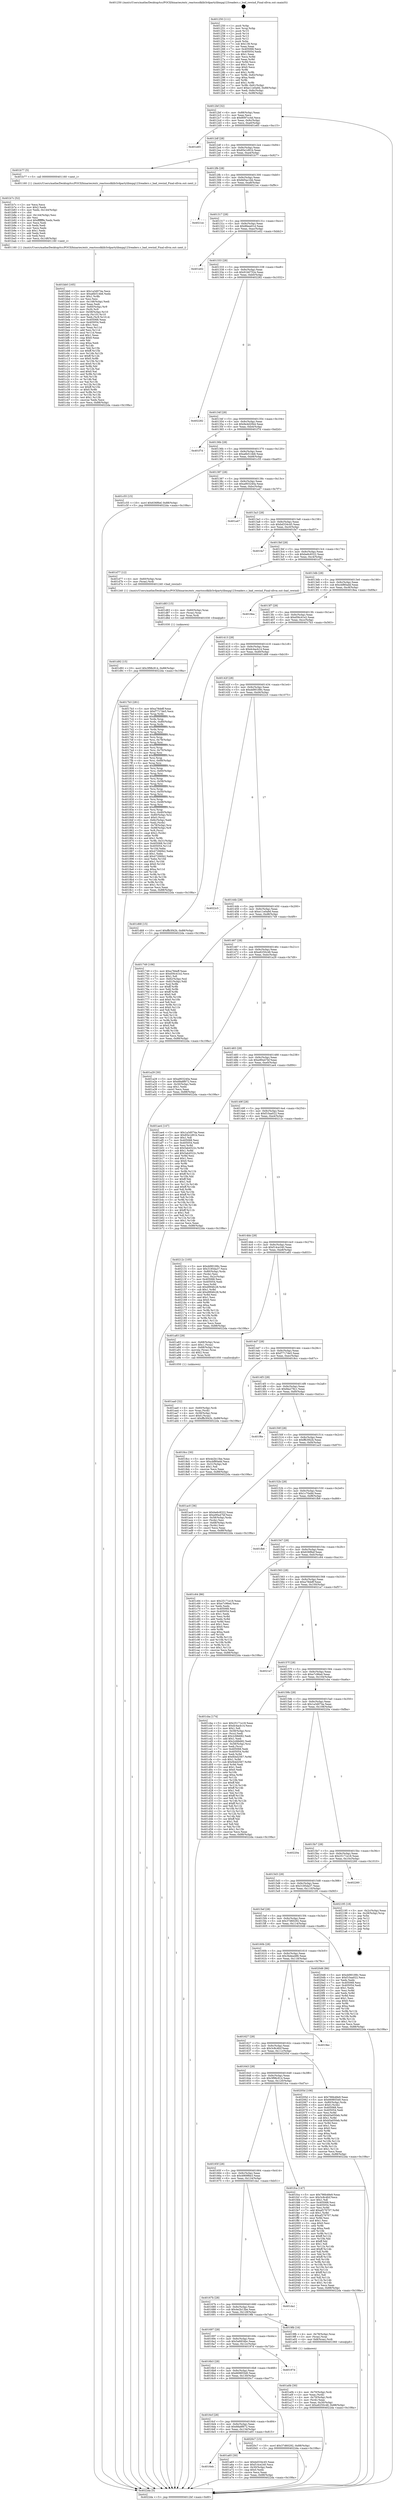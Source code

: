 digraph "0x401250" {
  label = "0x401250 (/mnt/c/Users/mathe/Desktop/tcc/POCII/binaries/extr_reactossdklib3rdpartylibmpg123readers.c_bad_rewind_Final-ollvm.out::main(0))"
  labelloc = "t"
  node[shape=record]

  Entry [label="",width=0.3,height=0.3,shape=circle,fillcolor=black,style=filled]
  "0x4012bf" [label="{
     0x4012bf [32]\l
     | [instrs]\l
     &nbsp;&nbsp;0x4012bf \<+6\>: mov -0x88(%rbp),%eax\l
     &nbsp;&nbsp;0x4012c5 \<+2\>: mov %eax,%ecx\l
     &nbsp;&nbsp;0x4012c7 \<+6\>: sub $0x8097cc4d,%ecx\l
     &nbsp;&nbsp;0x4012cd \<+6\>: mov %eax,-0x9c(%rbp)\l
     &nbsp;&nbsp;0x4012d3 \<+6\>: mov %ecx,-0xa0(%rbp)\l
     &nbsp;&nbsp;0x4012d9 \<+6\>: je 0000000000401e65 \<main+0xc15\>\l
  }"]
  "0x401e65" [label="{
     0x401e65\l
  }", style=dashed]
  "0x4012df" [label="{
     0x4012df [28]\l
     | [instrs]\l
     &nbsp;&nbsp;0x4012df \<+5\>: jmp 00000000004012e4 \<main+0x94\>\l
     &nbsp;&nbsp;0x4012e4 \<+6\>: mov -0x9c(%rbp),%eax\l
     &nbsp;&nbsp;0x4012ea \<+5\>: sub $0x85e1d91b,%eax\l
     &nbsp;&nbsp;0x4012ef \<+6\>: mov %eax,-0xa4(%rbp)\l
     &nbsp;&nbsp;0x4012f5 \<+6\>: je 0000000000401b77 \<main+0x927\>\l
  }"]
  Exit [label="",width=0.3,height=0.3,shape=circle,fillcolor=black,style=filled,peripheries=2]
  "0x401b77" [label="{
     0x401b77 [5]\l
     | [instrs]\l
     &nbsp;&nbsp;0x401b77 \<+5\>: call 0000000000401160 \<next_i\>\l
     | [calls]\l
     &nbsp;&nbsp;0x401160 \{1\} (/mnt/c/Users/mathe/Desktop/tcc/POCII/binaries/extr_reactossdklib3rdpartylibmpg123readers.c_bad_rewind_Final-ollvm.out::next_i)\l
  }"]
  "0x4012fb" [label="{
     0x4012fb [28]\l
     | [instrs]\l
     &nbsp;&nbsp;0x4012fb \<+5\>: jmp 0000000000401300 \<main+0xb0\>\l
     &nbsp;&nbsp;0x401300 \<+6\>: mov -0x9c(%rbp),%eax\l
     &nbsp;&nbsp;0x401306 \<+5\>: sub $0x8d5ac1bb,%eax\l
     &nbsp;&nbsp;0x40130b \<+6\>: mov %eax,-0xa8(%rbp)\l
     &nbsp;&nbsp;0x401311 \<+6\>: je 00000000004021ec \<main+0xf9c\>\l
  }"]
  "0x401d92" [label="{
     0x401d92 [15]\l
     | [instrs]\l
     &nbsp;&nbsp;0x401d92 \<+10\>: movl $0x3f98c914,-0x88(%rbp)\l
     &nbsp;&nbsp;0x401d9c \<+5\>: jmp 00000000004022da \<main+0x108a\>\l
  }"]
  "0x4021ec" [label="{
     0x4021ec\l
  }", style=dashed]
  "0x401317" [label="{
     0x401317 [28]\l
     | [instrs]\l
     &nbsp;&nbsp;0x401317 \<+5\>: jmp 000000000040131c \<main+0xcc\>\l
     &nbsp;&nbsp;0x40131c \<+6\>: mov -0x9c(%rbp),%eax\l
     &nbsp;&nbsp;0x401322 \<+5\>: sub $0x8feee01d,%eax\l
     &nbsp;&nbsp;0x401327 \<+6\>: mov %eax,-0xac(%rbp)\l
     &nbsp;&nbsp;0x40132d \<+6\>: je 0000000000401e02 \<main+0xbb2\>\l
  }"]
  "0x401d83" [label="{
     0x401d83 [15]\l
     | [instrs]\l
     &nbsp;&nbsp;0x401d83 \<+4\>: mov -0x60(%rbp),%rax\l
     &nbsp;&nbsp;0x401d87 \<+3\>: mov (%rax),%rax\l
     &nbsp;&nbsp;0x401d8a \<+3\>: mov %rax,%rdi\l
     &nbsp;&nbsp;0x401d8d \<+5\>: call 0000000000401030 \<free@plt\>\l
     | [calls]\l
     &nbsp;&nbsp;0x401030 \{1\} (unknown)\l
  }"]
  "0x401e02" [label="{
     0x401e02\l
  }", style=dashed]
  "0x401333" [label="{
     0x401333 [28]\l
     | [instrs]\l
     &nbsp;&nbsp;0x401333 \<+5\>: jmp 0000000000401338 \<main+0xe8\>\l
     &nbsp;&nbsp;0x401338 \<+6\>: mov -0x9c(%rbp),%eax\l
     &nbsp;&nbsp;0x40133e \<+5\>: sub $0x91b6752e,%eax\l
     &nbsp;&nbsp;0x401343 \<+6\>: mov %eax,-0xb0(%rbp)\l
     &nbsp;&nbsp;0x401349 \<+6\>: je 0000000000402282 \<main+0x1032\>\l
  }"]
  "0x401bb0" [label="{
     0x401bb0 [165]\l
     | [instrs]\l
     &nbsp;&nbsp;0x401bb0 \<+5\>: mov $0x1a3d074a,%ecx\l
     &nbsp;&nbsp;0x401bb5 \<+5\>: mov $0xa6b514b6,%edx\l
     &nbsp;&nbsp;0x401bba \<+3\>: mov $0x1,%r8b\l
     &nbsp;&nbsp;0x401bbd \<+2\>: xor %esi,%esi\l
     &nbsp;&nbsp;0x401bbf \<+6\>: mov -0x148(%rbp),%edi\l
     &nbsp;&nbsp;0x401bc5 \<+3\>: imul %eax,%edi\l
     &nbsp;&nbsp;0x401bc8 \<+4\>: mov -0x60(%rbp),%r9\l
     &nbsp;&nbsp;0x401bcc \<+3\>: mov (%r9),%r9\l
     &nbsp;&nbsp;0x401bcf \<+4\>: mov -0x58(%rbp),%r10\l
     &nbsp;&nbsp;0x401bd3 \<+3\>: movslq (%r10),%r10\l
     &nbsp;&nbsp;0x401bd6 \<+4\>: mov %edi,(%r9,%r10,4)\l
     &nbsp;&nbsp;0x401bda \<+7\>: mov 0x405068,%eax\l
     &nbsp;&nbsp;0x401be1 \<+7\>: mov 0x405054,%edi\l
     &nbsp;&nbsp;0x401be8 \<+3\>: sub $0x1,%esi\l
     &nbsp;&nbsp;0x401beb \<+3\>: mov %eax,%r11d\l
     &nbsp;&nbsp;0x401bee \<+3\>: add %esi,%r11d\l
     &nbsp;&nbsp;0x401bf1 \<+4\>: imul %r11d,%eax\l
     &nbsp;&nbsp;0x401bf5 \<+3\>: and $0x1,%eax\l
     &nbsp;&nbsp;0x401bf8 \<+3\>: cmp $0x0,%eax\l
     &nbsp;&nbsp;0x401bfb \<+3\>: sete %bl\l
     &nbsp;&nbsp;0x401bfe \<+3\>: cmp $0xa,%edi\l
     &nbsp;&nbsp;0x401c01 \<+4\>: setl %r14b\l
     &nbsp;&nbsp;0x401c05 \<+3\>: mov %bl,%r15b\l
     &nbsp;&nbsp;0x401c08 \<+4\>: xor $0xff,%r15b\l
     &nbsp;&nbsp;0x401c0c \<+3\>: mov %r14b,%r12b\l
     &nbsp;&nbsp;0x401c0f \<+4\>: xor $0xff,%r12b\l
     &nbsp;&nbsp;0x401c13 \<+4\>: xor $0x0,%r8b\l
     &nbsp;&nbsp;0x401c17 \<+3\>: mov %r15b,%r13b\l
     &nbsp;&nbsp;0x401c1a \<+4\>: and $0x0,%r13b\l
     &nbsp;&nbsp;0x401c1e \<+3\>: and %r8b,%bl\l
     &nbsp;&nbsp;0x401c21 \<+3\>: mov %r12b,%al\l
     &nbsp;&nbsp;0x401c24 \<+2\>: and $0x0,%al\l
     &nbsp;&nbsp;0x401c26 \<+3\>: and %r8b,%r14b\l
     &nbsp;&nbsp;0x401c29 \<+3\>: or %bl,%r13b\l
     &nbsp;&nbsp;0x401c2c \<+3\>: or %r14b,%al\l
     &nbsp;&nbsp;0x401c2f \<+3\>: xor %al,%r13b\l
     &nbsp;&nbsp;0x401c32 \<+3\>: or %r12b,%r15b\l
     &nbsp;&nbsp;0x401c35 \<+4\>: xor $0xff,%r15b\l
     &nbsp;&nbsp;0x401c39 \<+4\>: or $0x0,%r8b\l
     &nbsp;&nbsp;0x401c3d \<+3\>: and %r8b,%r15b\l
     &nbsp;&nbsp;0x401c40 \<+3\>: or %r15b,%r13b\l
     &nbsp;&nbsp;0x401c43 \<+4\>: test $0x1,%r13b\l
     &nbsp;&nbsp;0x401c47 \<+3\>: cmovne %edx,%ecx\l
     &nbsp;&nbsp;0x401c4a \<+6\>: mov %ecx,-0x88(%rbp)\l
     &nbsp;&nbsp;0x401c50 \<+5\>: jmp 00000000004022da \<main+0x108a\>\l
  }"]
  "0x402282" [label="{
     0x402282\l
  }", style=dashed]
  "0x40134f" [label="{
     0x40134f [28]\l
     | [instrs]\l
     &nbsp;&nbsp;0x40134f \<+5\>: jmp 0000000000401354 \<main+0x104\>\l
     &nbsp;&nbsp;0x401354 \<+6\>: mov -0x9c(%rbp),%eax\l
     &nbsp;&nbsp;0x40135a \<+5\>: sub $0x9e4d20b4,%eax\l
     &nbsp;&nbsp;0x40135f \<+6\>: mov %eax,-0xb4(%rbp)\l
     &nbsp;&nbsp;0x401365 \<+6\>: je 0000000000401f7d \<main+0xd2d\>\l
  }"]
  "0x401b7c" [label="{
     0x401b7c [52]\l
     | [instrs]\l
     &nbsp;&nbsp;0x401b7c \<+2\>: xor %ecx,%ecx\l
     &nbsp;&nbsp;0x401b7e \<+5\>: mov $0x2,%edx\l
     &nbsp;&nbsp;0x401b83 \<+6\>: mov %edx,-0x144(%rbp)\l
     &nbsp;&nbsp;0x401b89 \<+1\>: cltd\l
     &nbsp;&nbsp;0x401b8a \<+6\>: mov -0x144(%rbp),%esi\l
     &nbsp;&nbsp;0x401b90 \<+2\>: idiv %esi\l
     &nbsp;&nbsp;0x401b92 \<+6\>: imul $0xfffffffe,%edx,%edx\l
     &nbsp;&nbsp;0x401b98 \<+2\>: mov %ecx,%edi\l
     &nbsp;&nbsp;0x401b9a \<+2\>: sub %edx,%edi\l
     &nbsp;&nbsp;0x401b9c \<+2\>: mov %ecx,%edx\l
     &nbsp;&nbsp;0x401b9e \<+3\>: sub $0x1,%edx\l
     &nbsp;&nbsp;0x401ba1 \<+2\>: add %edx,%edi\l
     &nbsp;&nbsp;0x401ba3 \<+2\>: sub %edi,%ecx\l
     &nbsp;&nbsp;0x401ba5 \<+6\>: mov %ecx,-0x148(%rbp)\l
     &nbsp;&nbsp;0x401bab \<+5\>: call 0000000000401160 \<next_i\>\l
     | [calls]\l
     &nbsp;&nbsp;0x401160 \{1\} (/mnt/c/Users/mathe/Desktop/tcc/POCII/binaries/extr_reactossdklib3rdpartylibmpg123readers.c_bad_rewind_Final-ollvm.out::next_i)\l
  }"]
  "0x401f7d" [label="{
     0x401f7d\l
  }", style=dashed]
  "0x40136b" [label="{
     0x40136b [28]\l
     | [instrs]\l
     &nbsp;&nbsp;0x40136b \<+5\>: jmp 0000000000401370 \<main+0x120\>\l
     &nbsp;&nbsp;0x401370 \<+6\>: mov -0x9c(%rbp),%eax\l
     &nbsp;&nbsp;0x401376 \<+5\>: sub $0xa6b514b6,%eax\l
     &nbsp;&nbsp;0x40137b \<+6\>: mov %eax,-0xb8(%rbp)\l
     &nbsp;&nbsp;0x401381 \<+6\>: je 0000000000401c55 \<main+0xa05\>\l
  }"]
  "0x401aa0" [label="{
     0x401aa0 [32]\l
     | [instrs]\l
     &nbsp;&nbsp;0x401aa0 \<+4\>: mov -0x60(%rbp),%rdi\l
     &nbsp;&nbsp;0x401aa4 \<+3\>: mov %rax,(%rdi)\l
     &nbsp;&nbsp;0x401aa7 \<+4\>: mov -0x58(%rbp),%rax\l
     &nbsp;&nbsp;0x401aab \<+6\>: movl $0x0,(%rax)\l
     &nbsp;&nbsp;0x401ab1 \<+10\>: movl $0xffb3f42b,-0x88(%rbp)\l
     &nbsp;&nbsp;0x401abb \<+5\>: jmp 00000000004022da \<main+0x108a\>\l
  }"]
  "0x401c55" [label="{
     0x401c55 [15]\l
     | [instrs]\l
     &nbsp;&nbsp;0x401c55 \<+10\>: movl $0x636f6ef,-0x88(%rbp)\l
     &nbsp;&nbsp;0x401c5f \<+5\>: jmp 00000000004022da \<main+0x108a\>\l
  }"]
  "0x401387" [label="{
     0x401387 [28]\l
     | [instrs]\l
     &nbsp;&nbsp;0x401387 \<+5\>: jmp 000000000040138c \<main+0x13c\>\l
     &nbsp;&nbsp;0x40138c \<+6\>: mov -0x9c(%rbp),%eax\l
     &nbsp;&nbsp;0x401392 \<+5\>: sub $0xa903240a,%eax\l
     &nbsp;&nbsp;0x401397 \<+6\>: mov %eax,-0xbc(%rbp)\l
     &nbsp;&nbsp;0x40139d \<+6\>: je 0000000000401a47 \<main+0x7f7\>\l
  }"]
  "0x4016eb" [label="{
     0x4016eb\l
  }", style=dashed]
  "0x401a47" [label="{
     0x401a47\l
  }", style=dashed]
  "0x4013a3" [label="{
     0x4013a3 [28]\l
     | [instrs]\l
     &nbsp;&nbsp;0x4013a3 \<+5\>: jmp 00000000004013a8 \<main+0x158\>\l
     &nbsp;&nbsp;0x4013a8 \<+6\>: mov -0x9c(%rbp),%eax\l
     &nbsp;&nbsp;0x4013ae \<+5\>: sub $0xbd334c45,%eax\l
     &nbsp;&nbsp;0x4013b3 \<+6\>: mov %eax,-0xc0(%rbp)\l
     &nbsp;&nbsp;0x4013b9 \<+6\>: je 0000000000401fa7 \<main+0xd57\>\l
  }"]
  "0x401a65" [label="{
     0x401a65 [30]\l
     | [instrs]\l
     &nbsp;&nbsp;0x401a65 \<+5\>: mov $0xbd334c45,%eax\l
     &nbsp;&nbsp;0x401a6a \<+5\>: mov $0xf14ce240,%ecx\l
     &nbsp;&nbsp;0x401a6f \<+3\>: mov -0x30(%rbp),%edx\l
     &nbsp;&nbsp;0x401a72 \<+3\>: cmp $0x0,%edx\l
     &nbsp;&nbsp;0x401a75 \<+3\>: cmove %ecx,%eax\l
     &nbsp;&nbsp;0x401a78 \<+6\>: mov %eax,-0x88(%rbp)\l
     &nbsp;&nbsp;0x401a7e \<+5\>: jmp 00000000004022da \<main+0x108a\>\l
  }"]
  "0x401fa7" [label="{
     0x401fa7\l
  }", style=dashed]
  "0x4013bf" [label="{
     0x4013bf [28]\l
     | [instrs]\l
     &nbsp;&nbsp;0x4013bf \<+5\>: jmp 00000000004013c4 \<main+0x174\>\l
     &nbsp;&nbsp;0x4013c4 \<+6\>: mov -0x9c(%rbp),%eax\l
     &nbsp;&nbsp;0x4013ca \<+5\>: sub $0xbe6c8322,%eax\l
     &nbsp;&nbsp;0x4013cf \<+6\>: mov %eax,-0xc4(%rbp)\l
     &nbsp;&nbsp;0x4013d5 \<+6\>: je 0000000000401d77 \<main+0xb27\>\l
  }"]
  "0x4016cf" [label="{
     0x4016cf [28]\l
     | [instrs]\l
     &nbsp;&nbsp;0x4016cf \<+5\>: jmp 00000000004016d4 \<main+0x484\>\l
     &nbsp;&nbsp;0x4016d4 \<+6\>: mov -0x9c(%rbp),%eax\l
     &nbsp;&nbsp;0x4016da \<+5\>: sub $0x68a8f672,%eax\l
     &nbsp;&nbsp;0x4016df \<+6\>: mov %eax,-0x134(%rbp)\l
     &nbsp;&nbsp;0x4016e5 \<+6\>: je 0000000000401a65 \<main+0x815\>\l
  }"]
  "0x401d77" [label="{
     0x401d77 [12]\l
     | [instrs]\l
     &nbsp;&nbsp;0x401d77 \<+4\>: mov -0x60(%rbp),%rax\l
     &nbsp;&nbsp;0x401d7b \<+3\>: mov (%rax),%rdi\l
     &nbsp;&nbsp;0x401d7e \<+5\>: call 0000000000401240 \<bad_rewind\>\l
     | [calls]\l
     &nbsp;&nbsp;0x401240 \{1\} (/mnt/c/Users/mathe/Desktop/tcc/POCII/binaries/extr_reactossdklib3rdpartylibmpg123readers.c_bad_rewind_Final-ollvm.out::bad_rewind)\l
  }"]
  "0x4013db" [label="{
     0x4013db [28]\l
     | [instrs]\l
     &nbsp;&nbsp;0x4013db \<+5\>: jmp 00000000004013e0 \<main+0x190\>\l
     &nbsp;&nbsp;0x4013e0 \<+6\>: mov -0x9c(%rbp),%eax\l
     &nbsp;&nbsp;0x4013e6 \<+5\>: sub $0xcbf80add,%eax\l
     &nbsp;&nbsp;0x4013eb \<+6\>: mov %eax,-0xc8(%rbp)\l
     &nbsp;&nbsp;0x4013f1 \<+6\>: je 00000000004018ea \<main+0x69a\>\l
  }"]
  "0x4020c7" [label="{
     0x4020c7 [15]\l
     | [instrs]\l
     &nbsp;&nbsp;0x4020c7 \<+10\>: movl $0x37d60292,-0x88(%rbp)\l
     &nbsp;&nbsp;0x4020d1 \<+5\>: jmp 00000000004022da \<main+0x108a\>\l
  }"]
  "0x4018ea" [label="{
     0x4018ea\l
  }", style=dashed]
  "0x4013f7" [label="{
     0x4013f7 [28]\l
     | [instrs]\l
     &nbsp;&nbsp;0x4013f7 \<+5\>: jmp 00000000004013fc \<main+0x1ac\>\l
     &nbsp;&nbsp;0x4013fc \<+6\>: mov -0x9c(%rbp),%eax\l
     &nbsp;&nbsp;0x401402 \<+5\>: sub $0xd56c41e2,%eax\l
     &nbsp;&nbsp;0x401407 \<+6\>: mov %eax,-0xcc(%rbp)\l
     &nbsp;&nbsp;0x40140d \<+6\>: je 00000000004017b3 \<main+0x563\>\l
  }"]
  "0x4016b3" [label="{
     0x4016b3 [28]\l
     | [instrs]\l
     &nbsp;&nbsp;0x4016b3 \<+5\>: jmp 00000000004016b8 \<main+0x468\>\l
     &nbsp;&nbsp;0x4016b8 \<+6\>: mov -0x9c(%rbp),%eax\l
     &nbsp;&nbsp;0x4016be \<+5\>: sub $0x669855d0,%eax\l
     &nbsp;&nbsp;0x4016c3 \<+6\>: mov %eax,-0x130(%rbp)\l
     &nbsp;&nbsp;0x4016c9 \<+6\>: je 00000000004020c7 \<main+0xe77\>\l
  }"]
  "0x4017b3" [label="{
     0x4017b3 [281]\l
     | [instrs]\l
     &nbsp;&nbsp;0x4017b3 \<+5\>: mov $0xa78deff,%eax\l
     &nbsp;&nbsp;0x4017b8 \<+5\>: mov $0xf7717de5,%ecx\l
     &nbsp;&nbsp;0x4017bd \<+3\>: mov %rsp,%rdx\l
     &nbsp;&nbsp;0x4017c0 \<+4\>: add $0xfffffffffffffff0,%rdx\l
     &nbsp;&nbsp;0x4017c4 \<+3\>: mov %rdx,%rsp\l
     &nbsp;&nbsp;0x4017c7 \<+4\>: mov %rdx,-0x80(%rbp)\l
     &nbsp;&nbsp;0x4017cb \<+3\>: mov %rsp,%rdx\l
     &nbsp;&nbsp;0x4017ce \<+4\>: add $0xfffffffffffffff0,%rdx\l
     &nbsp;&nbsp;0x4017d2 \<+3\>: mov %rdx,%rsp\l
     &nbsp;&nbsp;0x4017d5 \<+3\>: mov %rsp,%rsi\l
     &nbsp;&nbsp;0x4017d8 \<+4\>: add $0xfffffffffffffff0,%rsi\l
     &nbsp;&nbsp;0x4017dc \<+3\>: mov %rsi,%rsp\l
     &nbsp;&nbsp;0x4017df \<+4\>: mov %rsi,-0x78(%rbp)\l
     &nbsp;&nbsp;0x4017e3 \<+3\>: mov %rsp,%rsi\l
     &nbsp;&nbsp;0x4017e6 \<+4\>: add $0xfffffffffffffff0,%rsi\l
     &nbsp;&nbsp;0x4017ea \<+3\>: mov %rsi,%rsp\l
     &nbsp;&nbsp;0x4017ed \<+4\>: mov %rsi,-0x70(%rbp)\l
     &nbsp;&nbsp;0x4017f1 \<+3\>: mov %rsp,%rsi\l
     &nbsp;&nbsp;0x4017f4 \<+4\>: add $0xfffffffffffffff0,%rsi\l
     &nbsp;&nbsp;0x4017f8 \<+3\>: mov %rsi,%rsp\l
     &nbsp;&nbsp;0x4017fb \<+4\>: mov %rsi,-0x68(%rbp)\l
     &nbsp;&nbsp;0x4017ff \<+3\>: mov %rsp,%rsi\l
     &nbsp;&nbsp;0x401802 \<+4\>: add $0xfffffffffffffff0,%rsi\l
     &nbsp;&nbsp;0x401806 \<+3\>: mov %rsi,%rsp\l
     &nbsp;&nbsp;0x401809 \<+4\>: mov %rsi,-0x60(%rbp)\l
     &nbsp;&nbsp;0x40180d \<+3\>: mov %rsp,%rsi\l
     &nbsp;&nbsp;0x401810 \<+4\>: add $0xfffffffffffffff0,%rsi\l
     &nbsp;&nbsp;0x401814 \<+3\>: mov %rsi,%rsp\l
     &nbsp;&nbsp;0x401817 \<+4\>: mov %rsi,-0x58(%rbp)\l
     &nbsp;&nbsp;0x40181b \<+3\>: mov %rsp,%rsi\l
     &nbsp;&nbsp;0x40181e \<+4\>: add $0xfffffffffffffff0,%rsi\l
     &nbsp;&nbsp;0x401822 \<+3\>: mov %rsi,%rsp\l
     &nbsp;&nbsp;0x401825 \<+4\>: mov %rsi,-0x50(%rbp)\l
     &nbsp;&nbsp;0x401829 \<+3\>: mov %rsp,%rsi\l
     &nbsp;&nbsp;0x40182c \<+4\>: add $0xfffffffffffffff0,%rsi\l
     &nbsp;&nbsp;0x401830 \<+3\>: mov %rsi,%rsp\l
     &nbsp;&nbsp;0x401833 \<+4\>: mov %rsi,-0x48(%rbp)\l
     &nbsp;&nbsp;0x401837 \<+3\>: mov %rsp,%rsi\l
     &nbsp;&nbsp;0x40183a \<+4\>: add $0xfffffffffffffff0,%rsi\l
     &nbsp;&nbsp;0x40183e \<+3\>: mov %rsi,%rsp\l
     &nbsp;&nbsp;0x401841 \<+4\>: mov %rsi,-0x40(%rbp)\l
     &nbsp;&nbsp;0x401845 \<+4\>: mov -0x80(%rbp),%rsi\l
     &nbsp;&nbsp;0x401849 \<+6\>: movl $0x0,(%rsi)\l
     &nbsp;&nbsp;0x40184f \<+6\>: mov -0x8c(%rbp),%edi\l
     &nbsp;&nbsp;0x401855 \<+2\>: mov %edi,(%rdx)\l
     &nbsp;&nbsp;0x401857 \<+4\>: mov -0x78(%rbp),%rsi\l
     &nbsp;&nbsp;0x40185b \<+7\>: mov -0x98(%rbp),%r8\l
     &nbsp;&nbsp;0x401862 \<+3\>: mov %r8,(%rsi)\l
     &nbsp;&nbsp;0x401865 \<+3\>: cmpl $0x2,(%rdx)\l
     &nbsp;&nbsp;0x401868 \<+4\>: setne %r9b\l
     &nbsp;&nbsp;0x40186c \<+4\>: and $0x1,%r9b\l
     &nbsp;&nbsp;0x401870 \<+4\>: mov %r9b,-0x31(%rbp)\l
     &nbsp;&nbsp;0x401874 \<+8\>: mov 0x405068,%r10d\l
     &nbsp;&nbsp;0x40187c \<+8\>: mov 0x405054,%r11d\l
     &nbsp;&nbsp;0x401884 \<+3\>: mov %r10d,%ebx\l
     &nbsp;&nbsp;0x401887 \<+6\>: sub $0x472fd0b2,%ebx\l
     &nbsp;&nbsp;0x40188d \<+3\>: sub $0x1,%ebx\l
     &nbsp;&nbsp;0x401890 \<+6\>: add $0x472fd0b2,%ebx\l
     &nbsp;&nbsp;0x401896 \<+4\>: imul %ebx,%r10d\l
     &nbsp;&nbsp;0x40189a \<+4\>: and $0x1,%r10d\l
     &nbsp;&nbsp;0x40189e \<+4\>: cmp $0x0,%r10d\l
     &nbsp;&nbsp;0x4018a2 \<+4\>: sete %r9b\l
     &nbsp;&nbsp;0x4018a6 \<+4\>: cmp $0xa,%r11d\l
     &nbsp;&nbsp;0x4018aa \<+4\>: setl %r14b\l
     &nbsp;&nbsp;0x4018ae \<+3\>: mov %r9b,%r15b\l
     &nbsp;&nbsp;0x4018b1 \<+3\>: and %r14b,%r15b\l
     &nbsp;&nbsp;0x4018b4 \<+3\>: xor %r14b,%r9b\l
     &nbsp;&nbsp;0x4018b7 \<+3\>: or %r9b,%r15b\l
     &nbsp;&nbsp;0x4018ba \<+4\>: test $0x1,%r15b\l
     &nbsp;&nbsp;0x4018be \<+3\>: cmovne %ecx,%eax\l
     &nbsp;&nbsp;0x4018c1 \<+6\>: mov %eax,-0x88(%rbp)\l
     &nbsp;&nbsp;0x4018c7 \<+5\>: jmp 00000000004022da \<main+0x108a\>\l
  }"]
  "0x401413" [label="{
     0x401413 [28]\l
     | [instrs]\l
     &nbsp;&nbsp;0x401413 \<+5\>: jmp 0000000000401418 \<main+0x1c8\>\l
     &nbsp;&nbsp;0x401418 \<+6\>: mov -0x9c(%rbp),%eax\l
     &nbsp;&nbsp;0x40141e \<+5\>: sub $0xdc4acb14,%eax\l
     &nbsp;&nbsp;0x401423 \<+6\>: mov %eax,-0xd0(%rbp)\l
     &nbsp;&nbsp;0x401429 \<+6\>: je 0000000000401d68 \<main+0xb18\>\l
  }"]
  "0x40197d" [label="{
     0x40197d\l
  }", style=dashed]
  "0x401d68" [label="{
     0x401d68 [15]\l
     | [instrs]\l
     &nbsp;&nbsp;0x401d68 \<+10\>: movl $0xffb3f42b,-0x88(%rbp)\l
     &nbsp;&nbsp;0x401d72 \<+5\>: jmp 00000000004022da \<main+0x108a\>\l
  }"]
  "0x40142f" [label="{
     0x40142f [28]\l
     | [instrs]\l
     &nbsp;&nbsp;0x40142f \<+5\>: jmp 0000000000401434 \<main+0x1e4\>\l
     &nbsp;&nbsp;0x401434 \<+6\>: mov -0x9c(%rbp),%eax\l
     &nbsp;&nbsp;0x40143a \<+5\>: sub $0xdd90189c,%eax\l
     &nbsp;&nbsp;0x40143f \<+6\>: mov %eax,-0xd4(%rbp)\l
     &nbsp;&nbsp;0x401445 \<+6\>: je 00000000004022c5 \<main+0x1075\>\l
  }"]
  "0x401a0b" [label="{
     0x401a0b [30]\l
     | [instrs]\l
     &nbsp;&nbsp;0x401a0b \<+4\>: mov -0x70(%rbp),%rdi\l
     &nbsp;&nbsp;0x401a0f \<+2\>: mov %eax,(%rdi)\l
     &nbsp;&nbsp;0x401a11 \<+4\>: mov -0x70(%rbp),%rdi\l
     &nbsp;&nbsp;0x401a15 \<+2\>: mov (%rdi),%eax\l
     &nbsp;&nbsp;0x401a17 \<+3\>: mov %eax,-0x30(%rbp)\l
     &nbsp;&nbsp;0x401a1a \<+10\>: movl $0xe6250c48,-0x88(%rbp)\l
     &nbsp;&nbsp;0x401a24 \<+5\>: jmp 00000000004022da \<main+0x108a\>\l
  }"]
  "0x4022c5" [label="{
     0x4022c5\l
  }", style=dashed]
  "0x40144b" [label="{
     0x40144b [28]\l
     | [instrs]\l
     &nbsp;&nbsp;0x40144b \<+5\>: jmp 0000000000401450 \<main+0x200\>\l
     &nbsp;&nbsp;0x401450 \<+6\>: mov -0x9c(%rbp),%eax\l
     &nbsp;&nbsp;0x401456 \<+5\>: sub $0xe11e0a9d,%eax\l
     &nbsp;&nbsp;0x40145b \<+6\>: mov %eax,-0xd8(%rbp)\l
     &nbsp;&nbsp;0x401461 \<+6\>: je 0000000000401749 \<main+0x4f9\>\l
  }"]
  "0x401697" [label="{
     0x401697 [28]\l
     | [instrs]\l
     &nbsp;&nbsp;0x401697 \<+5\>: jmp 000000000040169c \<main+0x44c\>\l
     &nbsp;&nbsp;0x40169c \<+6\>: mov -0x9c(%rbp),%eax\l
     &nbsp;&nbsp;0x4016a2 \<+5\>: sub $0x5a6834bc,%eax\l
     &nbsp;&nbsp;0x4016a7 \<+6\>: mov %eax,-0x12c(%rbp)\l
     &nbsp;&nbsp;0x4016ad \<+6\>: je 000000000040197d \<main+0x72d\>\l
  }"]
  "0x401749" [label="{
     0x401749 [106]\l
     | [instrs]\l
     &nbsp;&nbsp;0x401749 \<+5\>: mov $0xa78deff,%eax\l
     &nbsp;&nbsp;0x40174e \<+5\>: mov $0xd56c41e2,%ecx\l
     &nbsp;&nbsp;0x401753 \<+2\>: mov $0x1,%dl\l
     &nbsp;&nbsp;0x401755 \<+7\>: mov -0x82(%rbp),%sil\l
     &nbsp;&nbsp;0x40175c \<+7\>: mov -0x81(%rbp),%dil\l
     &nbsp;&nbsp;0x401763 \<+3\>: mov %sil,%r8b\l
     &nbsp;&nbsp;0x401766 \<+4\>: xor $0xff,%r8b\l
     &nbsp;&nbsp;0x40176a \<+3\>: mov %dil,%r9b\l
     &nbsp;&nbsp;0x40176d \<+4\>: xor $0xff,%r9b\l
     &nbsp;&nbsp;0x401771 \<+3\>: xor $0x0,%dl\l
     &nbsp;&nbsp;0x401774 \<+3\>: mov %r8b,%r10b\l
     &nbsp;&nbsp;0x401777 \<+4\>: and $0x0,%r10b\l
     &nbsp;&nbsp;0x40177b \<+3\>: and %dl,%sil\l
     &nbsp;&nbsp;0x40177e \<+3\>: mov %r9b,%r11b\l
     &nbsp;&nbsp;0x401781 \<+4\>: and $0x0,%r11b\l
     &nbsp;&nbsp;0x401785 \<+3\>: and %dl,%dil\l
     &nbsp;&nbsp;0x401788 \<+3\>: or %sil,%r10b\l
     &nbsp;&nbsp;0x40178b \<+3\>: or %dil,%r11b\l
     &nbsp;&nbsp;0x40178e \<+3\>: xor %r11b,%r10b\l
     &nbsp;&nbsp;0x401791 \<+3\>: or %r9b,%r8b\l
     &nbsp;&nbsp;0x401794 \<+4\>: xor $0xff,%r8b\l
     &nbsp;&nbsp;0x401798 \<+3\>: or $0x0,%dl\l
     &nbsp;&nbsp;0x40179b \<+3\>: and %dl,%r8b\l
     &nbsp;&nbsp;0x40179e \<+3\>: or %r8b,%r10b\l
     &nbsp;&nbsp;0x4017a1 \<+4\>: test $0x1,%r10b\l
     &nbsp;&nbsp;0x4017a5 \<+3\>: cmovne %ecx,%eax\l
     &nbsp;&nbsp;0x4017a8 \<+6\>: mov %eax,-0x88(%rbp)\l
     &nbsp;&nbsp;0x4017ae \<+5\>: jmp 00000000004022da \<main+0x108a\>\l
  }"]
  "0x401467" [label="{
     0x401467 [28]\l
     | [instrs]\l
     &nbsp;&nbsp;0x401467 \<+5\>: jmp 000000000040146c \<main+0x21c\>\l
     &nbsp;&nbsp;0x40146c \<+6\>: mov -0x9c(%rbp),%eax\l
     &nbsp;&nbsp;0x401472 \<+5\>: sub $0xe6250c48,%eax\l
     &nbsp;&nbsp;0x401477 \<+6\>: mov %eax,-0xdc(%rbp)\l
     &nbsp;&nbsp;0x40147d \<+6\>: je 0000000000401a29 \<main+0x7d9\>\l
  }"]
  "0x4022da" [label="{
     0x4022da [5]\l
     | [instrs]\l
     &nbsp;&nbsp;0x4022da \<+5\>: jmp 00000000004012bf \<main+0x6f\>\l
  }"]
  "0x401250" [label="{
     0x401250 [111]\l
     | [instrs]\l
     &nbsp;&nbsp;0x401250 \<+1\>: push %rbp\l
     &nbsp;&nbsp;0x401251 \<+3\>: mov %rsp,%rbp\l
     &nbsp;&nbsp;0x401254 \<+2\>: push %r15\l
     &nbsp;&nbsp;0x401256 \<+2\>: push %r14\l
     &nbsp;&nbsp;0x401258 \<+2\>: push %r13\l
     &nbsp;&nbsp;0x40125a \<+2\>: push %r12\l
     &nbsp;&nbsp;0x40125c \<+1\>: push %rbx\l
     &nbsp;&nbsp;0x40125d \<+7\>: sub $0x138,%rsp\l
     &nbsp;&nbsp;0x401264 \<+2\>: xor %eax,%eax\l
     &nbsp;&nbsp;0x401266 \<+7\>: mov 0x405068,%ecx\l
     &nbsp;&nbsp;0x40126d \<+7\>: mov 0x405054,%edx\l
     &nbsp;&nbsp;0x401274 \<+3\>: sub $0x1,%eax\l
     &nbsp;&nbsp;0x401277 \<+3\>: mov %ecx,%r8d\l
     &nbsp;&nbsp;0x40127a \<+3\>: add %eax,%r8d\l
     &nbsp;&nbsp;0x40127d \<+4\>: imul %r8d,%ecx\l
     &nbsp;&nbsp;0x401281 \<+3\>: and $0x1,%ecx\l
     &nbsp;&nbsp;0x401284 \<+3\>: cmp $0x0,%ecx\l
     &nbsp;&nbsp;0x401287 \<+4\>: sete %r9b\l
     &nbsp;&nbsp;0x40128b \<+4\>: and $0x1,%r9b\l
     &nbsp;&nbsp;0x40128f \<+7\>: mov %r9b,-0x82(%rbp)\l
     &nbsp;&nbsp;0x401296 \<+3\>: cmp $0xa,%edx\l
     &nbsp;&nbsp;0x401299 \<+4\>: setl %r9b\l
     &nbsp;&nbsp;0x40129d \<+4\>: and $0x1,%r9b\l
     &nbsp;&nbsp;0x4012a1 \<+7\>: mov %r9b,-0x81(%rbp)\l
     &nbsp;&nbsp;0x4012a8 \<+10\>: movl $0xe11e0a9d,-0x88(%rbp)\l
     &nbsp;&nbsp;0x4012b2 \<+6\>: mov %edi,-0x8c(%rbp)\l
     &nbsp;&nbsp;0x4012b8 \<+7\>: mov %rsi,-0x98(%rbp)\l
  }"]
  "0x4019fb" [label="{
     0x4019fb [16]\l
     | [instrs]\l
     &nbsp;&nbsp;0x4019fb \<+4\>: mov -0x78(%rbp),%rax\l
     &nbsp;&nbsp;0x4019ff \<+3\>: mov (%rax),%rax\l
     &nbsp;&nbsp;0x401a02 \<+4\>: mov 0x8(%rax),%rdi\l
     &nbsp;&nbsp;0x401a06 \<+5\>: call 0000000000401060 \<atoi@plt\>\l
     | [calls]\l
     &nbsp;&nbsp;0x401060 \{1\} (unknown)\l
  }"]
  "0x40167b" [label="{
     0x40167b [28]\l
     | [instrs]\l
     &nbsp;&nbsp;0x40167b \<+5\>: jmp 0000000000401680 \<main+0x430\>\l
     &nbsp;&nbsp;0x401680 \<+6\>: mov -0x9c(%rbp),%eax\l
     &nbsp;&nbsp;0x401686 \<+5\>: sub $0x4e2b13be,%eax\l
     &nbsp;&nbsp;0x40168b \<+6\>: mov %eax,-0x128(%rbp)\l
     &nbsp;&nbsp;0x401691 \<+6\>: je 00000000004019fb \<main+0x7ab\>\l
  }"]
  "0x401a29" [label="{
     0x401a29 [30]\l
     | [instrs]\l
     &nbsp;&nbsp;0x401a29 \<+5\>: mov $0xa903240a,%eax\l
     &nbsp;&nbsp;0x401a2e \<+5\>: mov $0x68a8f672,%ecx\l
     &nbsp;&nbsp;0x401a33 \<+3\>: mov -0x30(%rbp),%edx\l
     &nbsp;&nbsp;0x401a36 \<+3\>: cmp $0x1,%edx\l
     &nbsp;&nbsp;0x401a39 \<+3\>: cmovl %ecx,%eax\l
     &nbsp;&nbsp;0x401a3c \<+6\>: mov %eax,-0x88(%rbp)\l
     &nbsp;&nbsp;0x401a42 \<+5\>: jmp 00000000004022da \<main+0x108a\>\l
  }"]
  "0x401483" [label="{
     0x401483 [28]\l
     | [instrs]\l
     &nbsp;&nbsp;0x401483 \<+5\>: jmp 0000000000401488 \<main+0x238\>\l
     &nbsp;&nbsp;0x401488 \<+6\>: mov -0x9c(%rbp),%eax\l
     &nbsp;&nbsp;0x40148e \<+5\>: sub $0xe90a47bf,%eax\l
     &nbsp;&nbsp;0x401493 \<+6\>: mov %eax,-0xe0(%rbp)\l
     &nbsp;&nbsp;0x401499 \<+6\>: je 0000000000401ae4 \<main+0x894\>\l
  }"]
  "0x401da1" [label="{
     0x401da1\l
  }", style=dashed]
  "0x401ae4" [label="{
     0x401ae4 [147]\l
     | [instrs]\l
     &nbsp;&nbsp;0x401ae4 \<+5\>: mov $0x1a3d074a,%eax\l
     &nbsp;&nbsp;0x401ae9 \<+5\>: mov $0x85e1d91b,%ecx\l
     &nbsp;&nbsp;0x401aee \<+2\>: mov $0x1,%dl\l
     &nbsp;&nbsp;0x401af0 \<+7\>: mov 0x405068,%esi\l
     &nbsp;&nbsp;0x401af7 \<+7\>: mov 0x405054,%edi\l
     &nbsp;&nbsp;0x401afe \<+3\>: mov %esi,%r8d\l
     &nbsp;&nbsp;0x401b01 \<+7\>: sub $0x5ab4522c,%r8d\l
     &nbsp;&nbsp;0x401b08 \<+4\>: sub $0x1,%r8d\l
     &nbsp;&nbsp;0x401b0c \<+7\>: add $0x5ab4522c,%r8d\l
     &nbsp;&nbsp;0x401b13 \<+4\>: imul %r8d,%esi\l
     &nbsp;&nbsp;0x401b17 \<+3\>: and $0x1,%esi\l
     &nbsp;&nbsp;0x401b1a \<+3\>: cmp $0x0,%esi\l
     &nbsp;&nbsp;0x401b1d \<+4\>: sete %r9b\l
     &nbsp;&nbsp;0x401b21 \<+3\>: cmp $0xa,%edi\l
     &nbsp;&nbsp;0x401b24 \<+4\>: setl %r10b\l
     &nbsp;&nbsp;0x401b28 \<+3\>: mov %r9b,%r11b\l
     &nbsp;&nbsp;0x401b2b \<+4\>: xor $0xff,%r11b\l
     &nbsp;&nbsp;0x401b2f \<+3\>: mov %r10b,%bl\l
     &nbsp;&nbsp;0x401b32 \<+3\>: xor $0xff,%bl\l
     &nbsp;&nbsp;0x401b35 \<+3\>: xor $0x1,%dl\l
     &nbsp;&nbsp;0x401b38 \<+3\>: mov %r11b,%r14b\l
     &nbsp;&nbsp;0x401b3b \<+4\>: and $0xff,%r14b\l
     &nbsp;&nbsp;0x401b3f \<+3\>: and %dl,%r9b\l
     &nbsp;&nbsp;0x401b42 \<+3\>: mov %bl,%r15b\l
     &nbsp;&nbsp;0x401b45 \<+4\>: and $0xff,%r15b\l
     &nbsp;&nbsp;0x401b49 \<+3\>: and %dl,%r10b\l
     &nbsp;&nbsp;0x401b4c \<+3\>: or %r9b,%r14b\l
     &nbsp;&nbsp;0x401b4f \<+3\>: or %r10b,%r15b\l
     &nbsp;&nbsp;0x401b52 \<+3\>: xor %r15b,%r14b\l
     &nbsp;&nbsp;0x401b55 \<+3\>: or %bl,%r11b\l
     &nbsp;&nbsp;0x401b58 \<+4\>: xor $0xff,%r11b\l
     &nbsp;&nbsp;0x401b5c \<+3\>: or $0x1,%dl\l
     &nbsp;&nbsp;0x401b5f \<+3\>: and %dl,%r11b\l
     &nbsp;&nbsp;0x401b62 \<+3\>: or %r11b,%r14b\l
     &nbsp;&nbsp;0x401b65 \<+4\>: test $0x1,%r14b\l
     &nbsp;&nbsp;0x401b69 \<+3\>: cmovne %ecx,%eax\l
     &nbsp;&nbsp;0x401b6c \<+6\>: mov %eax,-0x88(%rbp)\l
     &nbsp;&nbsp;0x401b72 \<+5\>: jmp 00000000004022da \<main+0x108a\>\l
  }"]
  "0x40149f" [label="{
     0x40149f [28]\l
     | [instrs]\l
     &nbsp;&nbsp;0x40149f \<+5\>: jmp 00000000004014a4 \<main+0x254\>\l
     &nbsp;&nbsp;0x4014a4 \<+6\>: mov -0x9c(%rbp),%eax\l
     &nbsp;&nbsp;0x4014aa \<+5\>: sub $0xf10aa022,%eax\l
     &nbsp;&nbsp;0x4014af \<+6\>: mov %eax,-0xe4(%rbp)\l
     &nbsp;&nbsp;0x4014b5 \<+6\>: je 000000000040212c \<main+0xedc\>\l
  }"]
  "0x40165f" [label="{
     0x40165f [28]\l
     | [instrs]\l
     &nbsp;&nbsp;0x40165f \<+5\>: jmp 0000000000401664 \<main+0x414\>\l
     &nbsp;&nbsp;0x401664 \<+6\>: mov -0x9c(%rbp),%eax\l
     &nbsp;&nbsp;0x40166a \<+5\>: sub $0x4969f6e3,%eax\l
     &nbsp;&nbsp;0x40166f \<+6\>: mov %eax,-0x124(%rbp)\l
     &nbsp;&nbsp;0x401675 \<+6\>: je 0000000000401da1 \<main+0xb51\>\l
  }"]
  "0x40212c" [label="{
     0x40212c [105]\l
     | [instrs]\l
     &nbsp;&nbsp;0x40212c \<+5\>: mov $0xdd90189c,%eax\l
     &nbsp;&nbsp;0x402131 \<+5\>: mov $0x3185da37,%ecx\l
     &nbsp;&nbsp;0x402136 \<+4\>: mov -0x80(%rbp),%rdx\l
     &nbsp;&nbsp;0x40213a \<+2\>: mov (%rdx),%esi\l
     &nbsp;&nbsp;0x40213c \<+3\>: mov %esi,-0x2c(%rbp)\l
     &nbsp;&nbsp;0x40213f \<+7\>: mov 0x405068,%esi\l
     &nbsp;&nbsp;0x402146 \<+7\>: mov 0x405054,%edi\l
     &nbsp;&nbsp;0x40214d \<+3\>: mov %esi,%r8d\l
     &nbsp;&nbsp;0x402150 \<+7\>: sub $0xd994fc28,%r8d\l
     &nbsp;&nbsp;0x402157 \<+4\>: sub $0x1,%r8d\l
     &nbsp;&nbsp;0x40215b \<+7\>: add $0xd994fc28,%r8d\l
     &nbsp;&nbsp;0x402162 \<+4\>: imul %r8d,%esi\l
     &nbsp;&nbsp;0x402166 \<+3\>: and $0x1,%esi\l
     &nbsp;&nbsp;0x402169 \<+3\>: cmp $0x0,%esi\l
     &nbsp;&nbsp;0x40216c \<+4\>: sete %r9b\l
     &nbsp;&nbsp;0x402170 \<+3\>: cmp $0xa,%edi\l
     &nbsp;&nbsp;0x402173 \<+4\>: setl %r10b\l
     &nbsp;&nbsp;0x402177 \<+3\>: mov %r9b,%r11b\l
     &nbsp;&nbsp;0x40217a \<+3\>: and %r10b,%r11b\l
     &nbsp;&nbsp;0x40217d \<+3\>: xor %r10b,%r9b\l
     &nbsp;&nbsp;0x402180 \<+3\>: or %r9b,%r11b\l
     &nbsp;&nbsp;0x402183 \<+4\>: test $0x1,%r11b\l
     &nbsp;&nbsp;0x402187 \<+3\>: cmovne %ecx,%eax\l
     &nbsp;&nbsp;0x40218a \<+6\>: mov %eax,-0x88(%rbp)\l
     &nbsp;&nbsp;0x402190 \<+5\>: jmp 00000000004022da \<main+0x108a\>\l
  }"]
  "0x4014bb" [label="{
     0x4014bb [28]\l
     | [instrs]\l
     &nbsp;&nbsp;0x4014bb \<+5\>: jmp 00000000004014c0 \<main+0x270\>\l
     &nbsp;&nbsp;0x4014c0 \<+6\>: mov -0x9c(%rbp),%eax\l
     &nbsp;&nbsp;0x4014c6 \<+5\>: sub $0xf14ce240,%eax\l
     &nbsp;&nbsp;0x4014cb \<+6\>: mov %eax,-0xe8(%rbp)\l
     &nbsp;&nbsp;0x4014d1 \<+6\>: je 0000000000401a83 \<main+0x833\>\l
  }"]
  "0x401fca" [label="{
     0x401fca [147]\l
     | [instrs]\l
     &nbsp;&nbsp;0x401fca \<+5\>: mov $0x786b48e9,%eax\l
     &nbsp;&nbsp;0x401fcf \<+5\>: mov $0x3c8c4fcf,%ecx\l
     &nbsp;&nbsp;0x401fd4 \<+2\>: mov $0x1,%dl\l
     &nbsp;&nbsp;0x401fd6 \<+7\>: mov 0x405068,%esi\l
     &nbsp;&nbsp;0x401fdd \<+7\>: mov 0x405054,%edi\l
     &nbsp;&nbsp;0x401fe4 \<+3\>: mov %esi,%r8d\l
     &nbsp;&nbsp;0x401fe7 \<+7\>: add $0xaf276707,%r8d\l
     &nbsp;&nbsp;0x401fee \<+4\>: sub $0x1,%r8d\l
     &nbsp;&nbsp;0x401ff2 \<+7\>: sub $0xaf276707,%r8d\l
     &nbsp;&nbsp;0x401ff9 \<+4\>: imul %r8d,%esi\l
     &nbsp;&nbsp;0x401ffd \<+3\>: and $0x1,%esi\l
     &nbsp;&nbsp;0x402000 \<+3\>: cmp $0x0,%esi\l
     &nbsp;&nbsp;0x402003 \<+4\>: sete %r9b\l
     &nbsp;&nbsp;0x402007 \<+3\>: cmp $0xa,%edi\l
     &nbsp;&nbsp;0x40200a \<+4\>: setl %r10b\l
     &nbsp;&nbsp;0x40200e \<+3\>: mov %r9b,%r11b\l
     &nbsp;&nbsp;0x402011 \<+4\>: xor $0xff,%r11b\l
     &nbsp;&nbsp;0x402015 \<+3\>: mov %r10b,%bl\l
     &nbsp;&nbsp;0x402018 \<+3\>: xor $0xff,%bl\l
     &nbsp;&nbsp;0x40201b \<+3\>: xor $0x1,%dl\l
     &nbsp;&nbsp;0x40201e \<+3\>: mov %r11b,%r14b\l
     &nbsp;&nbsp;0x402021 \<+4\>: and $0xff,%r14b\l
     &nbsp;&nbsp;0x402025 \<+3\>: and %dl,%r9b\l
     &nbsp;&nbsp;0x402028 \<+3\>: mov %bl,%r15b\l
     &nbsp;&nbsp;0x40202b \<+4\>: and $0xff,%r15b\l
     &nbsp;&nbsp;0x40202f \<+3\>: and %dl,%r10b\l
     &nbsp;&nbsp;0x402032 \<+3\>: or %r9b,%r14b\l
     &nbsp;&nbsp;0x402035 \<+3\>: or %r10b,%r15b\l
     &nbsp;&nbsp;0x402038 \<+3\>: xor %r15b,%r14b\l
     &nbsp;&nbsp;0x40203b \<+3\>: or %bl,%r11b\l
     &nbsp;&nbsp;0x40203e \<+4\>: xor $0xff,%r11b\l
     &nbsp;&nbsp;0x402042 \<+3\>: or $0x1,%dl\l
     &nbsp;&nbsp;0x402045 \<+3\>: and %dl,%r11b\l
     &nbsp;&nbsp;0x402048 \<+3\>: or %r11b,%r14b\l
     &nbsp;&nbsp;0x40204b \<+4\>: test $0x1,%r14b\l
     &nbsp;&nbsp;0x40204f \<+3\>: cmovne %ecx,%eax\l
     &nbsp;&nbsp;0x402052 \<+6\>: mov %eax,-0x88(%rbp)\l
     &nbsp;&nbsp;0x402058 \<+5\>: jmp 00000000004022da \<main+0x108a\>\l
  }"]
  "0x401a83" [label="{
     0x401a83 [29]\l
     | [instrs]\l
     &nbsp;&nbsp;0x401a83 \<+4\>: mov -0x68(%rbp),%rax\l
     &nbsp;&nbsp;0x401a87 \<+6\>: movl $0x1,(%rax)\l
     &nbsp;&nbsp;0x401a8d \<+4\>: mov -0x68(%rbp),%rax\l
     &nbsp;&nbsp;0x401a91 \<+3\>: movslq (%rax),%rax\l
     &nbsp;&nbsp;0x401a94 \<+4\>: shl $0x2,%rax\l
     &nbsp;&nbsp;0x401a98 \<+3\>: mov %rax,%rdi\l
     &nbsp;&nbsp;0x401a9b \<+5\>: call 0000000000401050 \<malloc@plt\>\l
     | [calls]\l
     &nbsp;&nbsp;0x401050 \{1\} (unknown)\l
  }"]
  "0x4014d7" [label="{
     0x4014d7 [28]\l
     | [instrs]\l
     &nbsp;&nbsp;0x4014d7 \<+5\>: jmp 00000000004014dc \<main+0x28c\>\l
     &nbsp;&nbsp;0x4014dc \<+6\>: mov -0x9c(%rbp),%eax\l
     &nbsp;&nbsp;0x4014e2 \<+5\>: sub $0xf7717de5,%eax\l
     &nbsp;&nbsp;0x4014e7 \<+6\>: mov %eax,-0xec(%rbp)\l
     &nbsp;&nbsp;0x4014ed \<+6\>: je 00000000004018cc \<main+0x67c\>\l
  }"]
  "0x401643" [label="{
     0x401643 [28]\l
     | [instrs]\l
     &nbsp;&nbsp;0x401643 \<+5\>: jmp 0000000000401648 \<main+0x3f8\>\l
     &nbsp;&nbsp;0x401648 \<+6\>: mov -0x9c(%rbp),%eax\l
     &nbsp;&nbsp;0x40164e \<+5\>: sub $0x3f98c914,%eax\l
     &nbsp;&nbsp;0x401653 \<+6\>: mov %eax,-0x120(%rbp)\l
     &nbsp;&nbsp;0x401659 \<+6\>: je 0000000000401fca \<main+0xd7a\>\l
  }"]
  "0x4018cc" [label="{
     0x4018cc [30]\l
     | [instrs]\l
     &nbsp;&nbsp;0x4018cc \<+5\>: mov $0x4e2b13be,%eax\l
     &nbsp;&nbsp;0x4018d1 \<+5\>: mov $0xcbf80add,%ecx\l
     &nbsp;&nbsp;0x4018d6 \<+3\>: mov -0x31(%rbp),%dl\l
     &nbsp;&nbsp;0x4018d9 \<+3\>: test $0x1,%dl\l
     &nbsp;&nbsp;0x4018dc \<+3\>: cmovne %ecx,%eax\l
     &nbsp;&nbsp;0x4018df \<+6\>: mov %eax,-0x88(%rbp)\l
     &nbsp;&nbsp;0x4018e5 \<+5\>: jmp 00000000004022da \<main+0x108a\>\l
  }"]
  "0x4014f3" [label="{
     0x4014f3 [28]\l
     | [instrs]\l
     &nbsp;&nbsp;0x4014f3 \<+5\>: jmp 00000000004014f8 \<main+0x2a8\>\l
     &nbsp;&nbsp;0x4014f8 \<+6\>: mov -0x9c(%rbp),%eax\l
     &nbsp;&nbsp;0x4014fe \<+5\>: sub $0xfda278c1,%eax\l
     &nbsp;&nbsp;0x401503 \<+6\>: mov %eax,-0xf0(%rbp)\l
     &nbsp;&nbsp;0x401509 \<+6\>: je 0000000000401f6e \<main+0xd1e\>\l
  }"]
  "0x40205d" [label="{
     0x40205d [106]\l
     | [instrs]\l
     &nbsp;&nbsp;0x40205d \<+5\>: mov $0x786b48e9,%eax\l
     &nbsp;&nbsp;0x402062 \<+5\>: mov $0x669855d0,%ecx\l
     &nbsp;&nbsp;0x402067 \<+4\>: mov -0x80(%rbp),%rdx\l
     &nbsp;&nbsp;0x40206b \<+6\>: movl $0x0,(%rdx)\l
     &nbsp;&nbsp;0x402071 \<+7\>: mov 0x405068,%esi\l
     &nbsp;&nbsp;0x402078 \<+7\>: mov 0x405054,%edi\l
     &nbsp;&nbsp;0x40207f \<+3\>: mov %esi,%r8d\l
     &nbsp;&nbsp;0x402082 \<+7\>: add $0xb5a050eb,%r8d\l
     &nbsp;&nbsp;0x402089 \<+4\>: sub $0x1,%r8d\l
     &nbsp;&nbsp;0x40208d \<+7\>: sub $0xb5a050eb,%r8d\l
     &nbsp;&nbsp;0x402094 \<+4\>: imul %r8d,%esi\l
     &nbsp;&nbsp;0x402098 \<+3\>: and $0x1,%esi\l
     &nbsp;&nbsp;0x40209b \<+3\>: cmp $0x0,%esi\l
     &nbsp;&nbsp;0x40209e \<+4\>: sete %r9b\l
     &nbsp;&nbsp;0x4020a2 \<+3\>: cmp $0xa,%edi\l
     &nbsp;&nbsp;0x4020a5 \<+4\>: setl %r10b\l
     &nbsp;&nbsp;0x4020a9 \<+3\>: mov %r9b,%r11b\l
     &nbsp;&nbsp;0x4020ac \<+3\>: and %r10b,%r11b\l
     &nbsp;&nbsp;0x4020af \<+3\>: xor %r10b,%r9b\l
     &nbsp;&nbsp;0x4020b2 \<+3\>: or %r9b,%r11b\l
     &nbsp;&nbsp;0x4020b5 \<+4\>: test $0x1,%r11b\l
     &nbsp;&nbsp;0x4020b9 \<+3\>: cmovne %ecx,%eax\l
     &nbsp;&nbsp;0x4020bc \<+6\>: mov %eax,-0x88(%rbp)\l
     &nbsp;&nbsp;0x4020c2 \<+5\>: jmp 00000000004022da \<main+0x108a\>\l
  }"]
  "0x401f6e" [label="{
     0x401f6e\l
  }", style=dashed]
  "0x40150f" [label="{
     0x40150f [28]\l
     | [instrs]\l
     &nbsp;&nbsp;0x40150f \<+5\>: jmp 0000000000401514 \<main+0x2c4\>\l
     &nbsp;&nbsp;0x401514 \<+6\>: mov -0x9c(%rbp),%eax\l
     &nbsp;&nbsp;0x40151a \<+5\>: sub $0xffb3f42b,%eax\l
     &nbsp;&nbsp;0x40151f \<+6\>: mov %eax,-0xf4(%rbp)\l
     &nbsp;&nbsp;0x401525 \<+6\>: je 0000000000401ac0 \<main+0x870\>\l
  }"]
  "0x401627" [label="{
     0x401627 [28]\l
     | [instrs]\l
     &nbsp;&nbsp;0x401627 \<+5\>: jmp 000000000040162c \<main+0x3dc\>\l
     &nbsp;&nbsp;0x40162c \<+6\>: mov -0x9c(%rbp),%eax\l
     &nbsp;&nbsp;0x401632 \<+5\>: sub $0x3c8c4fcf,%eax\l
     &nbsp;&nbsp;0x401637 \<+6\>: mov %eax,-0x11c(%rbp)\l
     &nbsp;&nbsp;0x40163d \<+6\>: je 000000000040205d \<main+0xe0d\>\l
  }"]
  "0x401ac0" [label="{
     0x401ac0 [36]\l
     | [instrs]\l
     &nbsp;&nbsp;0x401ac0 \<+5\>: mov $0xbe6c8322,%eax\l
     &nbsp;&nbsp;0x401ac5 \<+5\>: mov $0xe90a47bf,%ecx\l
     &nbsp;&nbsp;0x401aca \<+4\>: mov -0x58(%rbp),%rdx\l
     &nbsp;&nbsp;0x401ace \<+2\>: mov (%rdx),%esi\l
     &nbsp;&nbsp;0x401ad0 \<+4\>: mov -0x68(%rbp),%rdx\l
     &nbsp;&nbsp;0x401ad4 \<+2\>: cmp (%rdx),%esi\l
     &nbsp;&nbsp;0x401ad6 \<+3\>: cmovl %ecx,%eax\l
     &nbsp;&nbsp;0x401ad9 \<+6\>: mov %eax,-0x88(%rbp)\l
     &nbsp;&nbsp;0x401adf \<+5\>: jmp 00000000004022da \<main+0x108a\>\l
  }"]
  "0x40152b" [label="{
     0x40152b [28]\l
     | [instrs]\l
     &nbsp;&nbsp;0x40152b \<+5\>: jmp 0000000000401530 \<main+0x2e0\>\l
     &nbsp;&nbsp;0x401530 \<+6\>: mov -0x9c(%rbp),%eax\l
     &nbsp;&nbsp;0x401536 \<+5\>: sub $0x1c70a9d,%eax\l
     &nbsp;&nbsp;0x40153b \<+6\>: mov %eax,-0xf8(%rbp)\l
     &nbsp;&nbsp;0x401541 \<+6\>: je 0000000000401fb6 \<main+0xd66\>\l
  }"]
  "0x4019ec" [label="{
     0x4019ec\l
  }", style=dashed]
  "0x401fb6" [label="{
     0x401fb6\l
  }", style=dashed]
  "0x401547" [label="{
     0x401547 [28]\l
     | [instrs]\l
     &nbsp;&nbsp;0x401547 \<+5\>: jmp 000000000040154c \<main+0x2fc\>\l
     &nbsp;&nbsp;0x40154c \<+6\>: mov -0x9c(%rbp),%eax\l
     &nbsp;&nbsp;0x401552 \<+5\>: sub $0x636f6ef,%eax\l
     &nbsp;&nbsp;0x401557 \<+6\>: mov %eax,-0xfc(%rbp)\l
     &nbsp;&nbsp;0x40155d \<+6\>: je 0000000000401c64 \<main+0xa14\>\l
  }"]
  "0x40160b" [label="{
     0x40160b [28]\l
     | [instrs]\l
     &nbsp;&nbsp;0x40160b \<+5\>: jmp 0000000000401610 \<main+0x3c0\>\l
     &nbsp;&nbsp;0x401610 \<+6\>: mov -0x9c(%rbp),%eax\l
     &nbsp;&nbsp;0x401616 \<+5\>: sub $0x3bdea486,%eax\l
     &nbsp;&nbsp;0x40161b \<+6\>: mov %eax,-0x118(%rbp)\l
     &nbsp;&nbsp;0x401621 \<+6\>: je 00000000004019ec \<main+0x79c\>\l
  }"]
  "0x401c64" [label="{
     0x401c64 [86]\l
     | [instrs]\l
     &nbsp;&nbsp;0x401c64 \<+5\>: mov $0x25171e18,%eax\l
     &nbsp;&nbsp;0x401c69 \<+5\>: mov $0xe7c96ed,%ecx\l
     &nbsp;&nbsp;0x401c6e \<+2\>: xor %edx,%edx\l
     &nbsp;&nbsp;0x401c70 \<+7\>: mov 0x405068,%esi\l
     &nbsp;&nbsp;0x401c77 \<+7\>: mov 0x405054,%edi\l
     &nbsp;&nbsp;0x401c7e \<+3\>: sub $0x1,%edx\l
     &nbsp;&nbsp;0x401c81 \<+3\>: mov %esi,%r8d\l
     &nbsp;&nbsp;0x401c84 \<+3\>: add %edx,%r8d\l
     &nbsp;&nbsp;0x401c87 \<+4\>: imul %r8d,%esi\l
     &nbsp;&nbsp;0x401c8b \<+3\>: and $0x1,%esi\l
     &nbsp;&nbsp;0x401c8e \<+3\>: cmp $0x0,%esi\l
     &nbsp;&nbsp;0x401c91 \<+4\>: sete %r9b\l
     &nbsp;&nbsp;0x401c95 \<+3\>: cmp $0xa,%edi\l
     &nbsp;&nbsp;0x401c98 \<+4\>: setl %r10b\l
     &nbsp;&nbsp;0x401c9c \<+3\>: mov %r9b,%r11b\l
     &nbsp;&nbsp;0x401c9f \<+3\>: and %r10b,%r11b\l
     &nbsp;&nbsp;0x401ca2 \<+3\>: xor %r10b,%r9b\l
     &nbsp;&nbsp;0x401ca5 \<+3\>: or %r9b,%r11b\l
     &nbsp;&nbsp;0x401ca8 \<+4\>: test $0x1,%r11b\l
     &nbsp;&nbsp;0x401cac \<+3\>: cmovne %ecx,%eax\l
     &nbsp;&nbsp;0x401caf \<+6\>: mov %eax,-0x88(%rbp)\l
     &nbsp;&nbsp;0x401cb5 \<+5\>: jmp 00000000004022da \<main+0x108a\>\l
  }"]
  "0x401563" [label="{
     0x401563 [28]\l
     | [instrs]\l
     &nbsp;&nbsp;0x401563 \<+5\>: jmp 0000000000401568 \<main+0x318\>\l
     &nbsp;&nbsp;0x401568 \<+6\>: mov -0x9c(%rbp),%eax\l
     &nbsp;&nbsp;0x40156e \<+5\>: sub $0xa78deff,%eax\l
     &nbsp;&nbsp;0x401573 \<+6\>: mov %eax,-0x100(%rbp)\l
     &nbsp;&nbsp;0x401579 \<+6\>: je 00000000004021a7 \<main+0xf57\>\l
  }"]
  "0x4020d6" [label="{
     0x4020d6 [86]\l
     | [instrs]\l
     &nbsp;&nbsp;0x4020d6 \<+5\>: mov $0xdd90189c,%eax\l
     &nbsp;&nbsp;0x4020db \<+5\>: mov $0xf10aa022,%ecx\l
     &nbsp;&nbsp;0x4020e0 \<+2\>: xor %edx,%edx\l
     &nbsp;&nbsp;0x4020e2 \<+7\>: mov 0x405068,%esi\l
     &nbsp;&nbsp;0x4020e9 \<+7\>: mov 0x405054,%edi\l
     &nbsp;&nbsp;0x4020f0 \<+3\>: sub $0x1,%edx\l
     &nbsp;&nbsp;0x4020f3 \<+3\>: mov %esi,%r8d\l
     &nbsp;&nbsp;0x4020f6 \<+3\>: add %edx,%r8d\l
     &nbsp;&nbsp;0x4020f9 \<+4\>: imul %r8d,%esi\l
     &nbsp;&nbsp;0x4020fd \<+3\>: and $0x1,%esi\l
     &nbsp;&nbsp;0x402100 \<+3\>: cmp $0x0,%esi\l
     &nbsp;&nbsp;0x402103 \<+4\>: sete %r9b\l
     &nbsp;&nbsp;0x402107 \<+3\>: cmp $0xa,%edi\l
     &nbsp;&nbsp;0x40210a \<+4\>: setl %r10b\l
     &nbsp;&nbsp;0x40210e \<+3\>: mov %r9b,%r11b\l
     &nbsp;&nbsp;0x402111 \<+3\>: and %r10b,%r11b\l
     &nbsp;&nbsp;0x402114 \<+3\>: xor %r10b,%r9b\l
     &nbsp;&nbsp;0x402117 \<+3\>: or %r9b,%r11b\l
     &nbsp;&nbsp;0x40211a \<+4\>: test $0x1,%r11b\l
     &nbsp;&nbsp;0x40211e \<+3\>: cmovne %ecx,%eax\l
     &nbsp;&nbsp;0x402121 \<+6\>: mov %eax,-0x88(%rbp)\l
     &nbsp;&nbsp;0x402127 \<+5\>: jmp 00000000004022da \<main+0x108a\>\l
  }"]
  "0x4021a7" [label="{
     0x4021a7\l
  }", style=dashed]
  "0x40157f" [label="{
     0x40157f [28]\l
     | [instrs]\l
     &nbsp;&nbsp;0x40157f \<+5\>: jmp 0000000000401584 \<main+0x334\>\l
     &nbsp;&nbsp;0x401584 \<+6\>: mov -0x9c(%rbp),%eax\l
     &nbsp;&nbsp;0x40158a \<+5\>: sub $0xe7c96ed,%eax\l
     &nbsp;&nbsp;0x40158f \<+6\>: mov %eax,-0x104(%rbp)\l
     &nbsp;&nbsp;0x401595 \<+6\>: je 0000000000401cba \<main+0xa6a\>\l
  }"]
  "0x4015ef" [label="{
     0x4015ef [28]\l
     | [instrs]\l
     &nbsp;&nbsp;0x4015ef \<+5\>: jmp 00000000004015f4 \<main+0x3a4\>\l
     &nbsp;&nbsp;0x4015f4 \<+6\>: mov -0x9c(%rbp),%eax\l
     &nbsp;&nbsp;0x4015fa \<+5\>: sub $0x37d60292,%eax\l
     &nbsp;&nbsp;0x4015ff \<+6\>: mov %eax,-0x114(%rbp)\l
     &nbsp;&nbsp;0x401605 \<+6\>: je 00000000004020d6 \<main+0xe86\>\l
  }"]
  "0x401cba" [label="{
     0x401cba [174]\l
     | [instrs]\l
     &nbsp;&nbsp;0x401cba \<+5\>: mov $0x25171e18,%eax\l
     &nbsp;&nbsp;0x401cbf \<+5\>: mov $0xdc4acb14,%ecx\l
     &nbsp;&nbsp;0x401cc4 \<+2\>: mov $0x1,%dl\l
     &nbsp;&nbsp;0x401cc6 \<+4\>: mov -0x58(%rbp),%rsi\l
     &nbsp;&nbsp;0x401cca \<+2\>: mov (%rsi),%edi\l
     &nbsp;&nbsp;0x401ccc \<+6\>: add $0x2cfdb682,%edi\l
     &nbsp;&nbsp;0x401cd2 \<+3\>: add $0x1,%edi\l
     &nbsp;&nbsp;0x401cd5 \<+6\>: sub $0x2cfdb682,%edi\l
     &nbsp;&nbsp;0x401cdb \<+4\>: mov -0x58(%rbp),%rsi\l
     &nbsp;&nbsp;0x401cdf \<+2\>: mov %edi,(%rsi)\l
     &nbsp;&nbsp;0x401ce1 \<+7\>: mov 0x405068,%edi\l
     &nbsp;&nbsp;0x401ce8 \<+8\>: mov 0x405054,%r8d\l
     &nbsp;&nbsp;0x401cf0 \<+3\>: mov %edi,%r9d\l
     &nbsp;&nbsp;0x401cf3 \<+7\>: add $0xf44d2567,%r9d\l
     &nbsp;&nbsp;0x401cfa \<+4\>: sub $0x1,%r9d\l
     &nbsp;&nbsp;0x401cfe \<+7\>: sub $0xf44d2567,%r9d\l
     &nbsp;&nbsp;0x401d05 \<+4\>: imul %r9d,%edi\l
     &nbsp;&nbsp;0x401d09 \<+3\>: and $0x1,%edi\l
     &nbsp;&nbsp;0x401d0c \<+3\>: cmp $0x0,%edi\l
     &nbsp;&nbsp;0x401d0f \<+4\>: sete %r10b\l
     &nbsp;&nbsp;0x401d13 \<+4\>: cmp $0xa,%r8d\l
     &nbsp;&nbsp;0x401d17 \<+4\>: setl %r11b\l
     &nbsp;&nbsp;0x401d1b \<+3\>: mov %r10b,%bl\l
     &nbsp;&nbsp;0x401d1e \<+3\>: xor $0xff,%bl\l
     &nbsp;&nbsp;0x401d21 \<+3\>: mov %r11b,%r14b\l
     &nbsp;&nbsp;0x401d24 \<+4\>: xor $0xff,%r14b\l
     &nbsp;&nbsp;0x401d28 \<+3\>: xor $0x1,%dl\l
     &nbsp;&nbsp;0x401d2b \<+3\>: mov %bl,%r15b\l
     &nbsp;&nbsp;0x401d2e \<+4\>: and $0xff,%r15b\l
     &nbsp;&nbsp;0x401d32 \<+3\>: and %dl,%r10b\l
     &nbsp;&nbsp;0x401d35 \<+3\>: mov %r14b,%r12b\l
     &nbsp;&nbsp;0x401d38 \<+4\>: and $0xff,%r12b\l
     &nbsp;&nbsp;0x401d3c \<+3\>: and %dl,%r11b\l
     &nbsp;&nbsp;0x401d3f \<+3\>: or %r10b,%r15b\l
     &nbsp;&nbsp;0x401d42 \<+3\>: or %r11b,%r12b\l
     &nbsp;&nbsp;0x401d45 \<+3\>: xor %r12b,%r15b\l
     &nbsp;&nbsp;0x401d48 \<+3\>: or %r14b,%bl\l
     &nbsp;&nbsp;0x401d4b \<+3\>: xor $0xff,%bl\l
     &nbsp;&nbsp;0x401d4e \<+3\>: or $0x1,%dl\l
     &nbsp;&nbsp;0x401d51 \<+2\>: and %dl,%bl\l
     &nbsp;&nbsp;0x401d53 \<+3\>: or %bl,%r15b\l
     &nbsp;&nbsp;0x401d56 \<+4\>: test $0x1,%r15b\l
     &nbsp;&nbsp;0x401d5a \<+3\>: cmovne %ecx,%eax\l
     &nbsp;&nbsp;0x401d5d \<+6\>: mov %eax,-0x88(%rbp)\l
     &nbsp;&nbsp;0x401d63 \<+5\>: jmp 00000000004022da \<main+0x108a\>\l
  }"]
  "0x40159b" [label="{
     0x40159b [28]\l
     | [instrs]\l
     &nbsp;&nbsp;0x40159b \<+5\>: jmp 00000000004015a0 \<main+0x350\>\l
     &nbsp;&nbsp;0x4015a0 \<+6\>: mov -0x9c(%rbp),%eax\l
     &nbsp;&nbsp;0x4015a6 \<+5\>: sub $0x1a3d074a,%eax\l
     &nbsp;&nbsp;0x4015ab \<+6\>: mov %eax,-0x108(%rbp)\l
     &nbsp;&nbsp;0x4015b1 \<+6\>: je 000000000040220a \<main+0xfba\>\l
  }"]
  "0x402195" [label="{
     0x402195 [18]\l
     | [instrs]\l
     &nbsp;&nbsp;0x402195 \<+3\>: mov -0x2c(%rbp),%eax\l
     &nbsp;&nbsp;0x402198 \<+4\>: lea -0x28(%rbp),%rsp\l
     &nbsp;&nbsp;0x40219c \<+1\>: pop %rbx\l
     &nbsp;&nbsp;0x40219d \<+2\>: pop %r12\l
     &nbsp;&nbsp;0x40219f \<+2\>: pop %r13\l
     &nbsp;&nbsp;0x4021a1 \<+2\>: pop %r14\l
     &nbsp;&nbsp;0x4021a3 \<+2\>: pop %r15\l
     &nbsp;&nbsp;0x4021a5 \<+1\>: pop %rbp\l
     &nbsp;&nbsp;0x4021a6 \<+1\>: ret\l
  }"]
  "0x40220a" [label="{
     0x40220a\l
  }", style=dashed]
  "0x4015b7" [label="{
     0x4015b7 [28]\l
     | [instrs]\l
     &nbsp;&nbsp;0x4015b7 \<+5\>: jmp 00000000004015bc \<main+0x36c\>\l
     &nbsp;&nbsp;0x4015bc \<+6\>: mov -0x9c(%rbp),%eax\l
     &nbsp;&nbsp;0x4015c2 \<+5\>: sub $0x25171e18,%eax\l
     &nbsp;&nbsp;0x4015c7 \<+6\>: mov %eax,-0x10c(%rbp)\l
     &nbsp;&nbsp;0x4015cd \<+6\>: je 0000000000402260 \<main+0x1010\>\l
  }"]
  "0x4015d3" [label="{
     0x4015d3 [28]\l
     | [instrs]\l
     &nbsp;&nbsp;0x4015d3 \<+5\>: jmp 00000000004015d8 \<main+0x388\>\l
     &nbsp;&nbsp;0x4015d8 \<+6\>: mov -0x9c(%rbp),%eax\l
     &nbsp;&nbsp;0x4015de \<+5\>: sub $0x3185da37,%eax\l
     &nbsp;&nbsp;0x4015e3 \<+6\>: mov %eax,-0x110(%rbp)\l
     &nbsp;&nbsp;0x4015e9 \<+6\>: je 0000000000402195 \<main+0xf45\>\l
  }"]
  "0x402260" [label="{
     0x402260\l
  }", style=dashed]
  Entry -> "0x401250" [label=" 1"]
  "0x4012bf" -> "0x401e65" [label=" 0"]
  "0x4012bf" -> "0x4012df" [label=" 22"]
  "0x402195" -> Exit [label=" 1"]
  "0x4012df" -> "0x401b77" [label=" 1"]
  "0x4012df" -> "0x4012fb" [label=" 21"]
  "0x40212c" -> "0x4022da" [label=" 1"]
  "0x4012fb" -> "0x4021ec" [label=" 0"]
  "0x4012fb" -> "0x401317" [label=" 21"]
  "0x4020d6" -> "0x4022da" [label=" 1"]
  "0x401317" -> "0x401e02" [label=" 0"]
  "0x401317" -> "0x401333" [label=" 21"]
  "0x4020c7" -> "0x4022da" [label=" 1"]
  "0x401333" -> "0x402282" [label=" 0"]
  "0x401333" -> "0x40134f" [label=" 21"]
  "0x40205d" -> "0x4022da" [label=" 1"]
  "0x40134f" -> "0x401f7d" [label=" 0"]
  "0x40134f" -> "0x40136b" [label=" 21"]
  "0x401fca" -> "0x4022da" [label=" 1"]
  "0x40136b" -> "0x401c55" [label=" 1"]
  "0x40136b" -> "0x401387" [label=" 20"]
  "0x401d92" -> "0x4022da" [label=" 1"]
  "0x401387" -> "0x401a47" [label=" 0"]
  "0x401387" -> "0x4013a3" [label=" 20"]
  "0x401d83" -> "0x401d92" [label=" 1"]
  "0x4013a3" -> "0x401fa7" [label=" 0"]
  "0x4013a3" -> "0x4013bf" [label=" 20"]
  "0x401d77" -> "0x401d83" [label=" 1"]
  "0x4013bf" -> "0x401d77" [label=" 1"]
  "0x4013bf" -> "0x4013db" [label=" 19"]
  "0x401cba" -> "0x4022da" [label=" 1"]
  "0x4013db" -> "0x4018ea" [label=" 0"]
  "0x4013db" -> "0x4013f7" [label=" 19"]
  "0x401c64" -> "0x4022da" [label=" 1"]
  "0x4013f7" -> "0x4017b3" [label=" 1"]
  "0x4013f7" -> "0x401413" [label=" 18"]
  "0x401bb0" -> "0x4022da" [label=" 1"]
  "0x401413" -> "0x401d68" [label=" 1"]
  "0x401413" -> "0x40142f" [label=" 17"]
  "0x401b7c" -> "0x401bb0" [label=" 1"]
  "0x40142f" -> "0x4022c5" [label=" 0"]
  "0x40142f" -> "0x40144b" [label=" 17"]
  "0x401ae4" -> "0x4022da" [label=" 1"]
  "0x40144b" -> "0x401749" [label=" 1"]
  "0x40144b" -> "0x401467" [label=" 16"]
  "0x401749" -> "0x4022da" [label=" 1"]
  "0x401250" -> "0x4012bf" [label=" 1"]
  "0x4022da" -> "0x4012bf" [label=" 21"]
  "0x401ac0" -> "0x4022da" [label=" 2"]
  "0x4017b3" -> "0x4022da" [label=" 1"]
  "0x401aa0" -> "0x4022da" [label=" 1"]
  "0x401467" -> "0x401a29" [label=" 1"]
  "0x401467" -> "0x401483" [label=" 15"]
  "0x401a65" -> "0x4022da" [label=" 1"]
  "0x401483" -> "0x401ae4" [label=" 1"]
  "0x401483" -> "0x40149f" [label=" 14"]
  "0x4016cf" -> "0x4016eb" [label=" 0"]
  "0x40149f" -> "0x40212c" [label=" 1"]
  "0x40149f" -> "0x4014bb" [label=" 13"]
  "0x401d68" -> "0x4022da" [label=" 1"]
  "0x4014bb" -> "0x401a83" [label=" 1"]
  "0x4014bb" -> "0x4014d7" [label=" 12"]
  "0x4016b3" -> "0x4016cf" [label=" 1"]
  "0x4014d7" -> "0x4018cc" [label=" 1"]
  "0x4014d7" -> "0x4014f3" [label=" 11"]
  "0x4018cc" -> "0x4022da" [label=" 1"]
  "0x401c55" -> "0x4022da" [label=" 1"]
  "0x4014f3" -> "0x401f6e" [label=" 0"]
  "0x4014f3" -> "0x40150f" [label=" 11"]
  "0x401697" -> "0x4016b3" [label=" 2"]
  "0x40150f" -> "0x401ac0" [label=" 2"]
  "0x40150f" -> "0x40152b" [label=" 9"]
  "0x401b77" -> "0x401b7c" [label=" 1"]
  "0x40152b" -> "0x401fb6" [label=" 0"]
  "0x40152b" -> "0x401547" [label=" 9"]
  "0x401a29" -> "0x4022da" [label=" 1"]
  "0x401547" -> "0x401c64" [label=" 1"]
  "0x401547" -> "0x401563" [label=" 8"]
  "0x4019fb" -> "0x401a0b" [label=" 1"]
  "0x401563" -> "0x4021a7" [label=" 0"]
  "0x401563" -> "0x40157f" [label=" 8"]
  "0x40167b" -> "0x401697" [label=" 2"]
  "0x40157f" -> "0x401cba" [label=" 1"]
  "0x40157f" -> "0x40159b" [label=" 7"]
  "0x401a83" -> "0x401aa0" [label=" 1"]
  "0x40159b" -> "0x40220a" [label=" 0"]
  "0x40159b" -> "0x4015b7" [label=" 7"]
  "0x40165f" -> "0x40167b" [label=" 3"]
  "0x4015b7" -> "0x402260" [label=" 0"]
  "0x4015b7" -> "0x4015d3" [label=" 7"]
  "0x40165f" -> "0x401da1" [label=" 0"]
  "0x4015d3" -> "0x402195" [label=" 1"]
  "0x4015d3" -> "0x4015ef" [label=" 6"]
  "0x40167b" -> "0x4019fb" [label=" 1"]
  "0x4015ef" -> "0x4020d6" [label=" 1"]
  "0x4015ef" -> "0x40160b" [label=" 5"]
  "0x401a0b" -> "0x4022da" [label=" 1"]
  "0x40160b" -> "0x4019ec" [label=" 0"]
  "0x40160b" -> "0x401627" [label=" 5"]
  "0x401697" -> "0x40197d" [label=" 0"]
  "0x401627" -> "0x40205d" [label=" 1"]
  "0x401627" -> "0x401643" [label=" 4"]
  "0x4016b3" -> "0x4020c7" [label=" 1"]
  "0x401643" -> "0x401fca" [label=" 1"]
  "0x401643" -> "0x40165f" [label=" 3"]
  "0x4016cf" -> "0x401a65" [label=" 1"]
}
